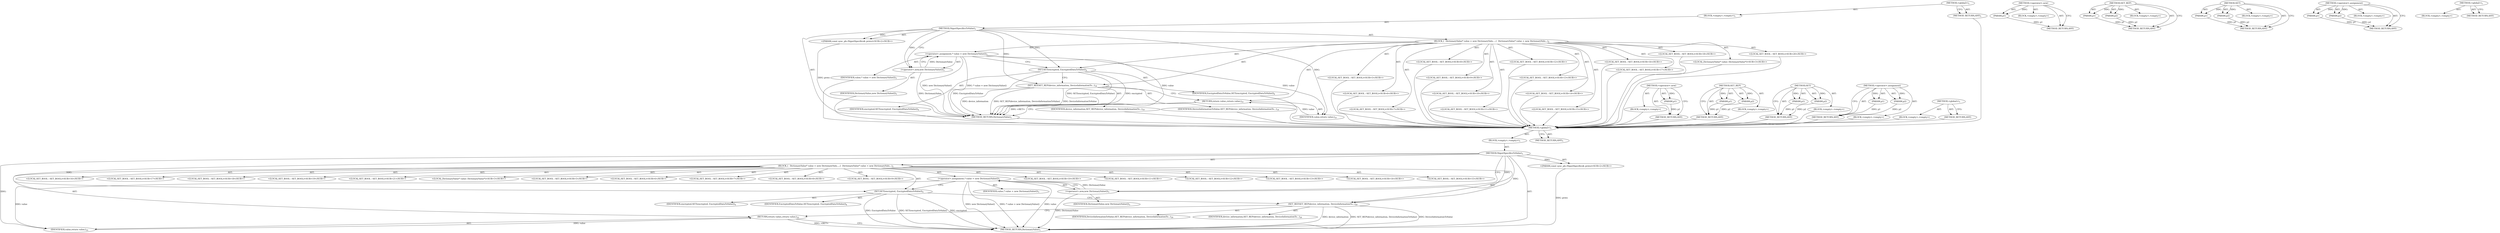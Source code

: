 digraph "&lt;global&gt;" {
vulnerable_6 [label=<(METHOD,&lt;global&gt;)<SUB>1</SUB>>];
vulnerable_7 [label=<(BLOCK,&lt;empty&gt;,&lt;empty&gt;)<SUB>1</SUB>>];
vulnerable_8 [label=<(METHOD,NigoriSpecificsToValue)<SUB>1</SUB>>];
vulnerable_9 [label="<(PARAM,const sync_pb::NigoriSpecifics&amp; proto)<SUB>2</SUB>>"];
vulnerable_10 [label=<(BLOCK,{
  DictionaryValue* value = new DictionaryValu...,{
  DictionaryValue* value = new DictionaryValu...)<SUB>2</SUB>>];
vulnerable_11 [label="<(LOCAL,DictionaryValue* value: DictionaryValue*)<SUB>3</SUB>>"];
vulnerable_12 [label=<(&lt;operator&gt;.assignment,* value = new DictionaryValue())<SUB>3</SUB>>];
vulnerable_13 [label=<(IDENTIFIER,value,* value = new DictionaryValue())<SUB>3</SUB>>];
vulnerable_14 [label=<(&lt;operator&gt;.new,new DictionaryValue())<SUB>3</SUB>>];
vulnerable_15 [label=<(IDENTIFIER,DictionaryValue,new DictionaryValue())<SUB>3</SUB>>];
vulnerable_16 [label=<(SET,SET(encrypted, EncryptedDataToValue))<SUB>4</SUB>>];
vulnerable_17 [label=<(IDENTIFIER,encrypted,SET(encrypted, EncryptedDataToValue))<SUB>4</SUB>>];
vulnerable_18 [label=<(IDENTIFIER,EncryptedDataToValue,SET(encrypted, EncryptedDataToValue))<SUB>4</SUB>>];
vulnerable_19 [label="<(LOCAL,SET_BOOL : SET_BOOL)<SUB>5</SUB>>"];
vulnerable_20 [label="<(LOCAL,SET_BOOL : SET_BOOL)<SUB>6</SUB>>"];
vulnerable_21 [label="<(LOCAL,SET_BOOL : SET_BOOL)<SUB>7</SUB>>"];
vulnerable_22 [label="<(LOCAL,SET_BOOL : SET_BOOL)<SUB>8</SUB>>"];
vulnerable_23 [label="<(LOCAL,SET_BOOL : SET_BOOL)<SUB>9</SUB>>"];
vulnerable_24 [label="<(LOCAL,SET_BOOL : SET_BOOL)<SUB>10</SUB>>"];
vulnerable_25 [label="<(LOCAL,SET_BOOL : SET_BOOL)<SUB>11</SUB>>"];
vulnerable_26 [label="<(LOCAL,SET_BOOL : SET_BOOL)<SUB>12</SUB>>"];
vulnerable_27 [label="<(LOCAL,SET_BOOL : SET_BOOL)<SUB>13</SUB>>"];
vulnerable_28 [label="<(LOCAL,SET_BOOL : SET_BOOL)<SUB>14</SUB>>"];
vulnerable_29 [label="<(LOCAL,SET_BOOL : SET_BOOL)<SUB>15</SUB>>"];
vulnerable_30 [label="<(LOCAL,SET_BOOL : SET_BOOL)<SUB>16</SUB>>"];
vulnerable_31 [label="<(LOCAL,SET_BOOL : SET_BOOL)<SUB>17</SUB>>"];
vulnerable_32 [label="<(LOCAL,SET_BOOL : SET_BOOL)<SUB>18</SUB>>"];
vulnerable_33 [label="<(LOCAL,SET_BOOL : SET_BOOL)<SUB>19</SUB>>"];
vulnerable_34 [label=<(SET_REP,SET_REP(device_information, DeviceInformationTo...)<SUB>20</SUB>>];
vulnerable_35 [label=<(IDENTIFIER,device_information,SET_REP(device_information, DeviceInformationTo...)<SUB>20</SUB>>];
vulnerable_36 [label=<(IDENTIFIER,DeviceInformationToValue,SET_REP(device_information, DeviceInformationTo...)<SUB>20</SUB>>];
vulnerable_37 [label="<(LOCAL,SET_BOOL : SET_BOOL)<SUB>21</SUB>>"];
vulnerable_38 [label=<(RETURN,return value;,return value;)<SUB>22</SUB>>];
vulnerable_39 [label=<(IDENTIFIER,value,return value;)<SUB>22</SUB>>];
vulnerable_40 [label=<(METHOD_RETURN,DictionaryValue)<SUB>1</SUB>>];
vulnerable_42 [label=<(METHOD_RETURN,ANY)<SUB>1</SUB>>];
vulnerable_68 [label=<(METHOD,&lt;operator&gt;.new)>];
vulnerable_69 [label=<(PARAM,p1)>];
vulnerable_70 [label=<(BLOCK,&lt;empty&gt;,&lt;empty&gt;)>];
vulnerable_71 [label=<(METHOD_RETURN,ANY)>];
vulnerable_77 [label=<(METHOD,SET_REP)>];
vulnerable_78 [label=<(PARAM,p1)>];
vulnerable_79 [label=<(PARAM,p2)>];
vulnerable_80 [label=<(BLOCK,&lt;empty&gt;,&lt;empty&gt;)>];
vulnerable_81 [label=<(METHOD_RETURN,ANY)>];
vulnerable_72 [label=<(METHOD,SET)>];
vulnerable_73 [label=<(PARAM,p1)>];
vulnerable_74 [label=<(PARAM,p2)>];
vulnerable_75 [label=<(BLOCK,&lt;empty&gt;,&lt;empty&gt;)>];
vulnerable_76 [label=<(METHOD_RETURN,ANY)>];
vulnerable_63 [label=<(METHOD,&lt;operator&gt;.assignment)>];
vulnerable_64 [label=<(PARAM,p1)>];
vulnerable_65 [label=<(PARAM,p2)>];
vulnerable_66 [label=<(BLOCK,&lt;empty&gt;,&lt;empty&gt;)>];
vulnerable_67 [label=<(METHOD_RETURN,ANY)>];
vulnerable_57 [label=<(METHOD,&lt;global&gt;)<SUB>1</SUB>>];
vulnerable_58 [label=<(BLOCK,&lt;empty&gt;,&lt;empty&gt;)>];
vulnerable_59 [label=<(METHOD_RETURN,ANY)>];
fixed_6 [label=<(METHOD,&lt;global&gt;)<SUB>1</SUB>>];
fixed_7 [label=<(BLOCK,&lt;empty&gt;,&lt;empty&gt;)<SUB>1</SUB>>];
fixed_8 [label=<(METHOD,NigoriSpecificsToValue)<SUB>1</SUB>>];
fixed_9 [label="<(PARAM,const sync_pb::NigoriSpecifics&amp; proto)<SUB>2</SUB>>"];
fixed_10 [label=<(BLOCK,{
  DictionaryValue* value = new DictionaryValu...,{
  DictionaryValue* value = new DictionaryValu...)<SUB>2</SUB>>];
fixed_11 [label="<(LOCAL,DictionaryValue* value: DictionaryValue*)<SUB>3</SUB>>"];
fixed_12 [label=<(&lt;operator&gt;.assignment,* value = new DictionaryValue())<SUB>3</SUB>>];
fixed_13 [label=<(IDENTIFIER,value,* value = new DictionaryValue())<SUB>3</SUB>>];
fixed_14 [label=<(&lt;operator&gt;.new,new DictionaryValue())<SUB>3</SUB>>];
fixed_15 [label=<(IDENTIFIER,DictionaryValue,new DictionaryValue())<SUB>3</SUB>>];
fixed_16 [label=<(SET,SET(encrypted, EncryptedDataToValue))<SUB>4</SUB>>];
fixed_17 [label=<(IDENTIFIER,encrypted,SET(encrypted, EncryptedDataToValue))<SUB>4</SUB>>];
fixed_18 [label=<(IDENTIFIER,EncryptedDataToValue,SET(encrypted, EncryptedDataToValue))<SUB>4</SUB>>];
fixed_19 [label="<(LOCAL,SET_BOOL : SET_BOOL)<SUB>5</SUB>>"];
fixed_20 [label="<(LOCAL,SET_BOOL : SET_BOOL)<SUB>6</SUB>>"];
fixed_21 [label="<(LOCAL,SET_BOOL : SET_BOOL)<SUB>7</SUB>>"];
fixed_22 [label="<(LOCAL,SET_BOOL : SET_BOOL)<SUB>8</SUB>>"];
fixed_23 [label="<(LOCAL,SET_BOOL : SET_BOOL)<SUB>9</SUB>>"];
fixed_24 [label="<(LOCAL,SET_BOOL : SET_BOOL)<SUB>10</SUB>>"];
fixed_25 [label="<(LOCAL,SET_BOOL : SET_BOOL)<SUB>11</SUB>>"];
fixed_26 [label="<(LOCAL,SET_BOOL : SET_BOOL)<SUB>12</SUB>>"];
fixed_27 [label="<(LOCAL,SET_BOOL : SET_BOOL)<SUB>13</SUB>>"];
fixed_28 [label="<(LOCAL,SET_BOOL : SET_BOOL)<SUB>14</SUB>>"];
fixed_29 [label="<(LOCAL,SET_BOOL : SET_BOOL)<SUB>15</SUB>>"];
fixed_30 [label="<(LOCAL,SET_BOOL : SET_BOOL)<SUB>16</SUB>>"];
fixed_31 [label="<(LOCAL,SET_BOOL : SET_BOOL)<SUB>17</SUB>>"];
fixed_32 [label="<(LOCAL,SET_BOOL : SET_BOOL)<SUB>18</SUB>>"];
fixed_33 [label=<(SET_REP,SET_REP(device_information, DeviceInformationTo...)<SUB>19</SUB>>];
fixed_34 [label=<(IDENTIFIER,device_information,SET_REP(device_information, DeviceInformationTo...)<SUB>19</SUB>>];
fixed_35 [label=<(IDENTIFIER,DeviceInformationToValue,SET_REP(device_information, DeviceInformationTo...)<SUB>19</SUB>>];
fixed_36 [label="<(LOCAL,SET_BOOL : SET_BOOL)<SUB>20</SUB>>"];
fixed_37 [label=<(RETURN,return value;,return value;)<SUB>21</SUB>>];
fixed_38 [label=<(IDENTIFIER,value,return value;)<SUB>21</SUB>>];
fixed_39 [label=<(METHOD_RETURN,DictionaryValue)<SUB>1</SUB>>];
fixed_41 [label=<(METHOD_RETURN,ANY)<SUB>1</SUB>>];
fixed_67 [label=<(METHOD,&lt;operator&gt;.new)>];
fixed_68 [label=<(PARAM,p1)>];
fixed_69 [label=<(BLOCK,&lt;empty&gt;,&lt;empty&gt;)>];
fixed_70 [label=<(METHOD_RETURN,ANY)>];
fixed_76 [label=<(METHOD,SET_REP)>];
fixed_77 [label=<(PARAM,p1)>];
fixed_78 [label=<(PARAM,p2)>];
fixed_79 [label=<(BLOCK,&lt;empty&gt;,&lt;empty&gt;)>];
fixed_80 [label=<(METHOD_RETURN,ANY)>];
fixed_71 [label=<(METHOD,SET)>];
fixed_72 [label=<(PARAM,p1)>];
fixed_73 [label=<(PARAM,p2)>];
fixed_74 [label=<(BLOCK,&lt;empty&gt;,&lt;empty&gt;)>];
fixed_75 [label=<(METHOD_RETURN,ANY)>];
fixed_62 [label=<(METHOD,&lt;operator&gt;.assignment)>];
fixed_63 [label=<(PARAM,p1)>];
fixed_64 [label=<(PARAM,p2)>];
fixed_65 [label=<(BLOCK,&lt;empty&gt;,&lt;empty&gt;)>];
fixed_66 [label=<(METHOD_RETURN,ANY)>];
fixed_56 [label=<(METHOD,&lt;global&gt;)<SUB>1</SUB>>];
fixed_57 [label=<(BLOCK,&lt;empty&gt;,&lt;empty&gt;)>];
fixed_58 [label=<(METHOD_RETURN,ANY)>];
vulnerable_6 -> vulnerable_7  [key=0, label="AST: "];
vulnerable_6 -> vulnerable_42  [key=0, label="AST: "];
vulnerable_6 -> vulnerable_42  [key=1, label="CFG: "];
vulnerable_7 -> vulnerable_8  [key=0, label="AST: "];
vulnerable_8 -> vulnerable_9  [key=0, label="AST: "];
vulnerable_8 -> vulnerable_9  [key=1, label="DDG: "];
vulnerable_8 -> vulnerable_10  [key=0, label="AST: "];
vulnerable_8 -> vulnerable_40  [key=0, label="AST: "];
vulnerable_8 -> vulnerable_14  [key=0, label="CFG: "];
vulnerable_8 -> vulnerable_14  [key=1, label="DDG: "];
vulnerable_8 -> vulnerable_16  [key=0, label="DDG: "];
vulnerable_8 -> vulnerable_34  [key=0, label="DDG: "];
vulnerable_8 -> vulnerable_39  [key=0, label="DDG: "];
vulnerable_9 -> vulnerable_40  [key=0, label="DDG: proto"];
vulnerable_10 -> vulnerable_11  [key=0, label="AST: "];
vulnerable_10 -> vulnerable_12  [key=0, label="AST: "];
vulnerable_10 -> vulnerable_16  [key=0, label="AST: "];
vulnerable_10 -> vulnerable_19  [key=0, label="AST: "];
vulnerable_10 -> vulnerable_20  [key=0, label="AST: "];
vulnerable_10 -> vulnerable_21  [key=0, label="AST: "];
vulnerable_10 -> vulnerable_22  [key=0, label="AST: "];
vulnerable_10 -> vulnerable_23  [key=0, label="AST: "];
vulnerable_10 -> vulnerable_24  [key=0, label="AST: "];
vulnerable_10 -> vulnerable_25  [key=0, label="AST: "];
vulnerable_10 -> vulnerable_26  [key=0, label="AST: "];
vulnerable_10 -> vulnerable_27  [key=0, label="AST: "];
vulnerable_10 -> vulnerable_28  [key=0, label="AST: "];
vulnerable_10 -> vulnerable_29  [key=0, label="AST: "];
vulnerable_10 -> vulnerable_30  [key=0, label="AST: "];
vulnerable_10 -> vulnerable_31  [key=0, label="AST: "];
vulnerable_10 -> vulnerable_32  [key=0, label="AST: "];
vulnerable_10 -> vulnerable_33  [key=0, label="AST: "];
vulnerable_10 -> vulnerable_34  [key=0, label="AST: "];
vulnerable_10 -> vulnerable_37  [key=0, label="AST: "];
vulnerable_10 -> vulnerable_38  [key=0, label="AST: "];
vulnerable_12 -> vulnerable_13  [key=0, label="AST: "];
vulnerable_12 -> vulnerable_14  [key=0, label="AST: "];
vulnerable_12 -> vulnerable_16  [key=0, label="CFG: "];
vulnerable_12 -> vulnerable_40  [key=0, label="DDG: value"];
vulnerable_12 -> vulnerable_40  [key=1, label="DDG: new DictionaryValue()"];
vulnerable_12 -> vulnerable_40  [key=2, label="DDG: * value = new DictionaryValue()"];
vulnerable_12 -> vulnerable_39  [key=0, label="DDG: value"];
vulnerable_14 -> vulnerable_15  [key=0, label="AST: "];
vulnerable_14 -> vulnerable_12  [key=0, label="CFG: "];
vulnerable_14 -> vulnerable_12  [key=1, label="DDG: DictionaryValue"];
vulnerable_14 -> vulnerable_40  [key=0, label="DDG: DictionaryValue"];
vulnerable_16 -> vulnerable_17  [key=0, label="AST: "];
vulnerable_16 -> vulnerable_18  [key=0, label="AST: "];
vulnerable_16 -> vulnerable_34  [key=0, label="CFG: "];
vulnerable_16 -> vulnerable_40  [key=0, label="DDG: EncryptedDataToValue"];
vulnerable_16 -> vulnerable_40  [key=1, label="DDG: SET(encrypted, EncryptedDataToValue)"];
vulnerable_16 -> vulnerable_40  [key=2, label="DDG: encrypted"];
vulnerable_34 -> vulnerable_35  [key=0, label="AST: "];
vulnerable_34 -> vulnerable_36  [key=0, label="AST: "];
vulnerable_34 -> vulnerable_38  [key=0, label="CFG: "];
vulnerable_34 -> vulnerable_40  [key=0, label="DDG: device_information"];
vulnerable_34 -> vulnerable_40  [key=1, label="DDG: SET_REP(device_information, DeviceInformationToValue)"];
vulnerable_34 -> vulnerable_40  [key=2, label="DDG: DeviceInformationToValue"];
vulnerable_38 -> vulnerable_39  [key=0, label="AST: "];
vulnerable_38 -> vulnerable_40  [key=0, label="CFG: "];
vulnerable_38 -> vulnerable_40  [key=1, label="DDG: &lt;RET&gt;"];
vulnerable_39 -> vulnerable_38  [key=0, label="DDG: value"];
vulnerable_68 -> vulnerable_69  [key=0, label="AST: "];
vulnerable_68 -> vulnerable_69  [key=1, label="DDG: "];
vulnerable_68 -> vulnerable_70  [key=0, label="AST: "];
vulnerable_68 -> vulnerable_71  [key=0, label="AST: "];
vulnerable_68 -> vulnerable_71  [key=1, label="CFG: "];
vulnerable_69 -> vulnerable_71  [key=0, label="DDG: p1"];
vulnerable_77 -> vulnerable_78  [key=0, label="AST: "];
vulnerable_77 -> vulnerable_78  [key=1, label="DDG: "];
vulnerable_77 -> vulnerable_80  [key=0, label="AST: "];
vulnerable_77 -> vulnerable_79  [key=0, label="AST: "];
vulnerable_77 -> vulnerable_79  [key=1, label="DDG: "];
vulnerable_77 -> vulnerable_81  [key=0, label="AST: "];
vulnerable_77 -> vulnerable_81  [key=1, label="CFG: "];
vulnerable_78 -> vulnerable_81  [key=0, label="DDG: p1"];
vulnerable_79 -> vulnerable_81  [key=0, label="DDG: p2"];
vulnerable_72 -> vulnerable_73  [key=0, label="AST: "];
vulnerable_72 -> vulnerable_73  [key=1, label="DDG: "];
vulnerable_72 -> vulnerable_75  [key=0, label="AST: "];
vulnerable_72 -> vulnerable_74  [key=0, label="AST: "];
vulnerable_72 -> vulnerable_74  [key=1, label="DDG: "];
vulnerable_72 -> vulnerable_76  [key=0, label="AST: "];
vulnerable_72 -> vulnerable_76  [key=1, label="CFG: "];
vulnerable_73 -> vulnerable_76  [key=0, label="DDG: p1"];
vulnerable_74 -> vulnerable_76  [key=0, label="DDG: p2"];
vulnerable_63 -> vulnerable_64  [key=0, label="AST: "];
vulnerable_63 -> vulnerable_64  [key=1, label="DDG: "];
vulnerable_63 -> vulnerable_66  [key=0, label="AST: "];
vulnerable_63 -> vulnerable_65  [key=0, label="AST: "];
vulnerable_63 -> vulnerable_65  [key=1, label="DDG: "];
vulnerable_63 -> vulnerable_67  [key=0, label="AST: "];
vulnerable_63 -> vulnerable_67  [key=1, label="CFG: "];
vulnerable_64 -> vulnerable_67  [key=0, label="DDG: p1"];
vulnerable_65 -> vulnerable_67  [key=0, label="DDG: p2"];
vulnerable_57 -> vulnerable_58  [key=0, label="AST: "];
vulnerable_57 -> vulnerable_59  [key=0, label="AST: "];
vulnerable_57 -> vulnerable_59  [key=1, label="CFG: "];
fixed_6 -> fixed_7  [key=0, label="AST: "];
fixed_6 -> fixed_41  [key=0, label="AST: "];
fixed_6 -> fixed_41  [key=1, label="CFG: "];
fixed_7 -> fixed_8  [key=0, label="AST: "];
fixed_8 -> fixed_9  [key=0, label="AST: "];
fixed_8 -> fixed_9  [key=1, label="DDG: "];
fixed_8 -> fixed_10  [key=0, label="AST: "];
fixed_8 -> fixed_39  [key=0, label="AST: "];
fixed_8 -> fixed_14  [key=0, label="CFG: "];
fixed_8 -> fixed_14  [key=1, label="DDG: "];
fixed_8 -> fixed_16  [key=0, label="DDG: "];
fixed_8 -> fixed_33  [key=0, label="DDG: "];
fixed_8 -> fixed_38  [key=0, label="DDG: "];
fixed_9 -> fixed_39  [key=0, label="DDG: proto"];
fixed_10 -> fixed_11  [key=0, label="AST: "];
fixed_10 -> fixed_12  [key=0, label="AST: "];
fixed_10 -> fixed_16  [key=0, label="AST: "];
fixed_10 -> fixed_19  [key=0, label="AST: "];
fixed_10 -> fixed_20  [key=0, label="AST: "];
fixed_10 -> fixed_21  [key=0, label="AST: "];
fixed_10 -> fixed_22  [key=0, label="AST: "];
fixed_10 -> fixed_23  [key=0, label="AST: "];
fixed_10 -> fixed_24  [key=0, label="AST: "];
fixed_10 -> fixed_25  [key=0, label="AST: "];
fixed_10 -> fixed_26  [key=0, label="AST: "];
fixed_10 -> fixed_27  [key=0, label="AST: "];
fixed_10 -> fixed_28  [key=0, label="AST: "];
fixed_10 -> fixed_29  [key=0, label="AST: "];
fixed_10 -> fixed_30  [key=0, label="AST: "];
fixed_10 -> fixed_31  [key=0, label="AST: "];
fixed_10 -> fixed_32  [key=0, label="AST: "];
fixed_10 -> fixed_33  [key=0, label="AST: "];
fixed_10 -> fixed_36  [key=0, label="AST: "];
fixed_10 -> fixed_37  [key=0, label="AST: "];
fixed_11 -> vulnerable_6  [key=0];
fixed_12 -> fixed_13  [key=0, label="AST: "];
fixed_12 -> fixed_14  [key=0, label="AST: "];
fixed_12 -> fixed_16  [key=0, label="CFG: "];
fixed_12 -> fixed_39  [key=0, label="DDG: value"];
fixed_12 -> fixed_39  [key=1, label="DDG: new DictionaryValue()"];
fixed_12 -> fixed_39  [key=2, label="DDG: * value = new DictionaryValue()"];
fixed_12 -> fixed_38  [key=0, label="DDG: value"];
fixed_13 -> vulnerable_6  [key=0];
fixed_14 -> fixed_15  [key=0, label="AST: "];
fixed_14 -> fixed_12  [key=0, label="CFG: "];
fixed_14 -> fixed_12  [key=1, label="DDG: DictionaryValue"];
fixed_14 -> fixed_39  [key=0, label="DDG: DictionaryValue"];
fixed_15 -> vulnerable_6  [key=0];
fixed_16 -> fixed_17  [key=0, label="AST: "];
fixed_16 -> fixed_18  [key=0, label="AST: "];
fixed_16 -> fixed_33  [key=0, label="CFG: "];
fixed_16 -> fixed_39  [key=0, label="DDG: EncryptedDataToValue"];
fixed_16 -> fixed_39  [key=1, label="DDG: SET(encrypted, EncryptedDataToValue)"];
fixed_16 -> fixed_39  [key=2, label="DDG: encrypted"];
fixed_17 -> vulnerable_6  [key=0];
fixed_18 -> vulnerable_6  [key=0];
fixed_19 -> vulnerable_6  [key=0];
fixed_20 -> vulnerable_6  [key=0];
fixed_21 -> vulnerable_6  [key=0];
fixed_22 -> vulnerable_6  [key=0];
fixed_23 -> vulnerable_6  [key=0];
fixed_24 -> vulnerable_6  [key=0];
fixed_25 -> vulnerable_6  [key=0];
fixed_26 -> vulnerable_6  [key=0];
fixed_27 -> vulnerable_6  [key=0];
fixed_28 -> vulnerable_6  [key=0];
fixed_29 -> vulnerable_6  [key=0];
fixed_30 -> vulnerable_6  [key=0];
fixed_31 -> vulnerable_6  [key=0];
fixed_32 -> vulnerable_6  [key=0];
fixed_33 -> fixed_34  [key=0, label="AST: "];
fixed_33 -> fixed_35  [key=0, label="AST: "];
fixed_33 -> fixed_37  [key=0, label="CFG: "];
fixed_33 -> fixed_39  [key=0, label="DDG: device_information"];
fixed_33 -> fixed_39  [key=1, label="DDG: SET_REP(device_information, DeviceInformationToValue)"];
fixed_33 -> fixed_39  [key=2, label="DDG: DeviceInformationToValue"];
fixed_34 -> vulnerable_6  [key=0];
fixed_35 -> vulnerable_6  [key=0];
fixed_36 -> vulnerable_6  [key=0];
fixed_37 -> fixed_38  [key=0, label="AST: "];
fixed_37 -> fixed_39  [key=0, label="CFG: "];
fixed_37 -> fixed_39  [key=1, label="DDG: &lt;RET&gt;"];
fixed_38 -> fixed_37  [key=0, label="DDG: value"];
fixed_39 -> vulnerable_6  [key=0];
fixed_41 -> vulnerable_6  [key=0];
fixed_67 -> fixed_68  [key=0, label="AST: "];
fixed_67 -> fixed_68  [key=1, label="DDG: "];
fixed_67 -> fixed_69  [key=0, label="AST: "];
fixed_67 -> fixed_70  [key=0, label="AST: "];
fixed_67 -> fixed_70  [key=1, label="CFG: "];
fixed_68 -> fixed_70  [key=0, label="DDG: p1"];
fixed_69 -> vulnerable_6  [key=0];
fixed_70 -> vulnerable_6  [key=0];
fixed_76 -> fixed_77  [key=0, label="AST: "];
fixed_76 -> fixed_77  [key=1, label="DDG: "];
fixed_76 -> fixed_79  [key=0, label="AST: "];
fixed_76 -> fixed_78  [key=0, label="AST: "];
fixed_76 -> fixed_78  [key=1, label="DDG: "];
fixed_76 -> fixed_80  [key=0, label="AST: "];
fixed_76 -> fixed_80  [key=1, label="CFG: "];
fixed_77 -> fixed_80  [key=0, label="DDG: p1"];
fixed_78 -> fixed_80  [key=0, label="DDG: p2"];
fixed_79 -> vulnerable_6  [key=0];
fixed_80 -> vulnerable_6  [key=0];
fixed_71 -> fixed_72  [key=0, label="AST: "];
fixed_71 -> fixed_72  [key=1, label="DDG: "];
fixed_71 -> fixed_74  [key=0, label="AST: "];
fixed_71 -> fixed_73  [key=0, label="AST: "];
fixed_71 -> fixed_73  [key=1, label="DDG: "];
fixed_71 -> fixed_75  [key=0, label="AST: "];
fixed_71 -> fixed_75  [key=1, label="CFG: "];
fixed_72 -> fixed_75  [key=0, label="DDG: p1"];
fixed_73 -> fixed_75  [key=0, label="DDG: p2"];
fixed_74 -> vulnerable_6  [key=0];
fixed_75 -> vulnerable_6  [key=0];
fixed_62 -> fixed_63  [key=0, label="AST: "];
fixed_62 -> fixed_63  [key=1, label="DDG: "];
fixed_62 -> fixed_65  [key=0, label="AST: "];
fixed_62 -> fixed_64  [key=0, label="AST: "];
fixed_62 -> fixed_64  [key=1, label="DDG: "];
fixed_62 -> fixed_66  [key=0, label="AST: "];
fixed_62 -> fixed_66  [key=1, label="CFG: "];
fixed_63 -> fixed_66  [key=0, label="DDG: p1"];
fixed_64 -> fixed_66  [key=0, label="DDG: p2"];
fixed_65 -> vulnerable_6  [key=0];
fixed_66 -> vulnerable_6  [key=0];
fixed_56 -> fixed_57  [key=0, label="AST: "];
fixed_56 -> fixed_58  [key=0, label="AST: "];
fixed_56 -> fixed_58  [key=1, label="CFG: "];
fixed_57 -> vulnerable_6  [key=0];
fixed_58 -> vulnerable_6  [key=0];
}
